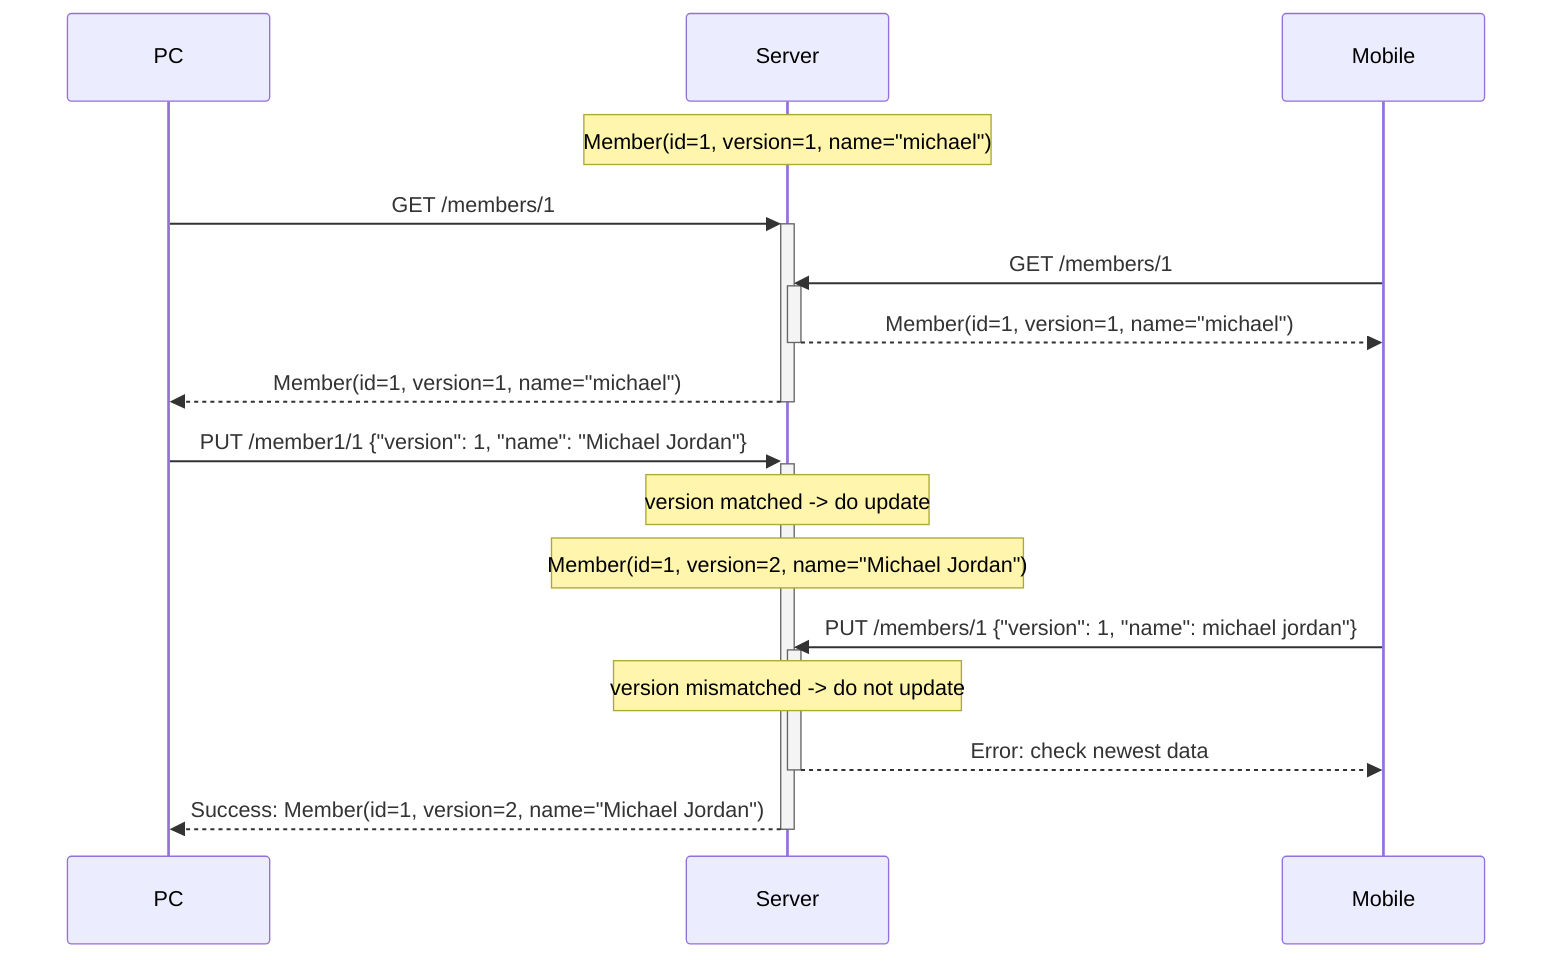 sequenceDiagram
    participant PC
    participant Server
    participant Mobile
    Note over Server: Member(id=1, version=1, name="michael")
    PC ->>+ Server: GET /members/1
    Mobile ->>+ Server: GET /members/1
    Server -->>- Mobile: Member(id=1, version=1, name="michael")
    Server -->>- PC: Member(id=1, version=1, name="michael")
    PC ->>+ Server: PUT /member1/1 {"version": 1, "name": "Michael Jordan"}
    Note over Server: version matched -> do update
    Note over Server: Member(id=1, version=2, name="Michael Jordan")
    Mobile ->>+ Server: PUT /members/1 {"version": 1, "name": michael jordan"}
    Note over Server: version mismatched -> do not update
    Server -->>- Mobile: Error: check newest data
    Server -->>- PC: Success: Member(id=1, version=2, name="Michael Jordan")
